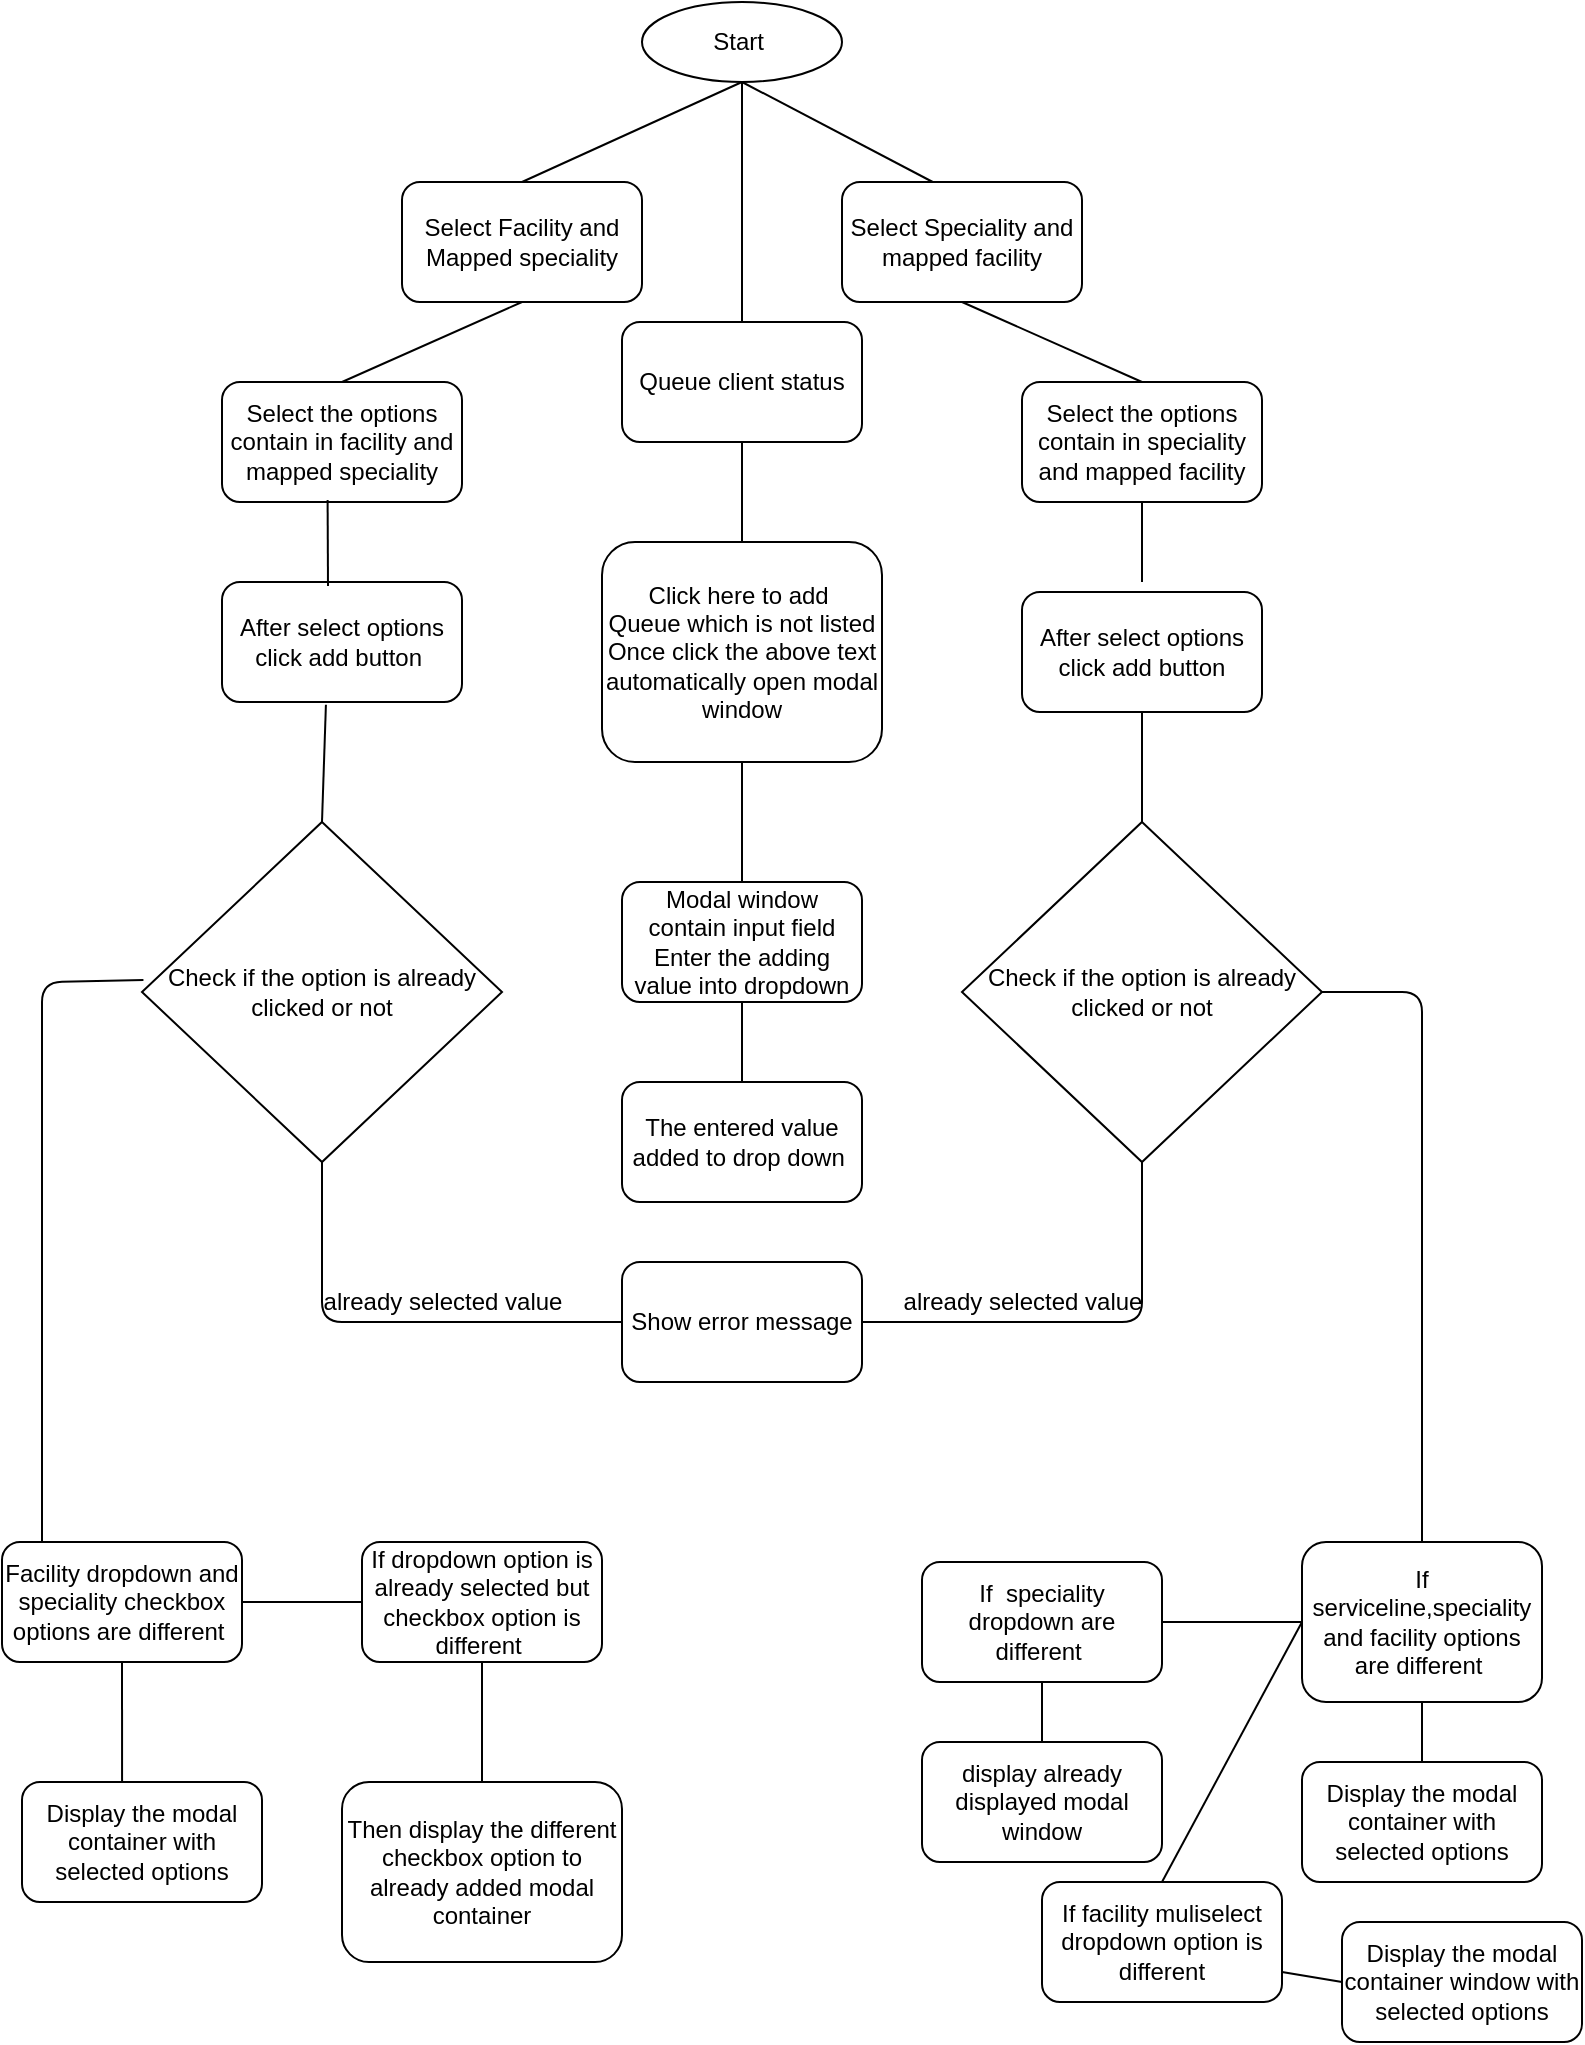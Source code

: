 <mxfile version="14.8.4" type="device"><diagram id="teOmSvKRHDPcuqbXD6gI" name="Page-1"><mxGraphModel dx="1038" dy="1647" grid="1" gridSize="10" guides="1" tooltips="1" connect="1" arrows="1" fold="1" page="1" pageScale="1" pageWidth="850" pageHeight="1100" math="0" shadow="0"><root><mxCell id="0"/><mxCell id="1" parent="0"/><mxCell id="8WOFq-YUOJisQVyNsEpo-1" value="Start&amp;nbsp;" style="ellipse;whiteSpace=wrap;html=1;" vertex="1" parent="1"><mxGeometry x="340" y="-1090" width="100" height="40" as="geometry"/></mxCell><mxCell id="8WOFq-YUOJisQVyNsEpo-2" value="Select Facility and Mapped speciality" style="rounded=1;whiteSpace=wrap;html=1;" vertex="1" parent="1"><mxGeometry x="220" y="-1000" width="120" height="60" as="geometry"/></mxCell><mxCell id="8WOFq-YUOJisQVyNsEpo-3" value="" style="endArrow=none;html=1;exitX=0.5;exitY=0;exitDx=0;exitDy=0;" edge="1" parent="1" source="8WOFq-YUOJisQVyNsEpo-2"><mxGeometry width="50" height="50" relative="1" as="geometry"><mxPoint x="340" y="-1000" as="sourcePoint"/><mxPoint x="390" y="-1050" as="targetPoint"/></mxGeometry></mxCell><mxCell id="8WOFq-YUOJisQVyNsEpo-4" value="" style="endArrow=none;html=1;entryX=0.4;entryY=0.023;entryDx=0;entryDy=0;entryPerimeter=0;" edge="1" parent="1" target="8WOFq-YUOJisQVyNsEpo-5"><mxGeometry width="50" height="50" relative="1" as="geometry"><mxPoint x="390" y="-1050" as="sourcePoint"/><mxPoint x="390" y="-1050" as="targetPoint"/></mxGeometry></mxCell><mxCell id="8WOFq-YUOJisQVyNsEpo-5" value="Select Speciality and mapped facility" style="rounded=1;whiteSpace=wrap;html=1;" vertex="1" parent="1"><mxGeometry x="440" y="-1000" width="120" height="60" as="geometry"/></mxCell><mxCell id="8WOFq-YUOJisQVyNsEpo-6" value="Select the options contain in facility and mapped speciality" style="rounded=1;whiteSpace=wrap;html=1;" vertex="1" parent="1"><mxGeometry x="130" y="-900" width="120" height="60" as="geometry"/></mxCell><mxCell id="8WOFq-YUOJisQVyNsEpo-7" value="" style="endArrow=none;html=1;exitX=0.5;exitY=0;exitDx=0;exitDy=0;" edge="1" parent="1" source="8WOFq-YUOJisQVyNsEpo-6"><mxGeometry width="50" height="50" relative="1" as="geometry"><mxPoint x="230" y="-890" as="sourcePoint"/><mxPoint x="280" y="-940" as="targetPoint"/></mxGeometry></mxCell><mxCell id="8WOFq-YUOJisQVyNsEpo-8" value="Select the options contain in speciality and mapped facility" style="rounded=1;whiteSpace=wrap;html=1;" vertex="1" parent="1"><mxGeometry x="530" y="-900" width="120" height="60" as="geometry"/></mxCell><mxCell id="8WOFq-YUOJisQVyNsEpo-9" value="" style="endArrow=none;html=1;exitX=0.5;exitY=0;exitDx=0;exitDy=0;" edge="1" parent="1" source="8WOFq-YUOJisQVyNsEpo-8"><mxGeometry width="50" height="50" relative="1" as="geometry"><mxPoint x="450" y="-890" as="sourcePoint"/><mxPoint x="500" y="-940" as="targetPoint"/></mxGeometry></mxCell><mxCell id="8WOFq-YUOJisQVyNsEpo-10" value="Queue client status" style="rounded=1;whiteSpace=wrap;html=1;" vertex="1" parent="1"><mxGeometry x="330" y="-930" width="120" height="60" as="geometry"/></mxCell><mxCell id="8WOFq-YUOJisQVyNsEpo-11" value="" style="endArrow=none;html=1;" edge="1" parent="1"><mxGeometry width="50" height="50" relative="1" as="geometry"><mxPoint x="390" y="-930" as="sourcePoint"/><mxPoint x="390" y="-1050" as="targetPoint"/></mxGeometry></mxCell><mxCell id="8WOFq-YUOJisQVyNsEpo-12" value="Click here to add&amp;nbsp;&lt;br&gt;Queue which is not listed&lt;br&gt;Once click the above text&lt;br&gt;automatically open modal window" style="rounded=1;whiteSpace=wrap;html=1;" vertex="1" parent="1"><mxGeometry x="320" y="-820" width="140" height="110" as="geometry"/></mxCell><mxCell id="8WOFq-YUOJisQVyNsEpo-13" value="" style="endArrow=none;html=1;entryX=0.5;entryY=1;entryDx=0;entryDy=0;" edge="1" parent="1" target="8WOFq-YUOJisQVyNsEpo-10"><mxGeometry width="50" height="50" relative="1" as="geometry"><mxPoint x="390" y="-820" as="sourcePoint"/><mxPoint x="450" y="-870" as="targetPoint"/></mxGeometry></mxCell><mxCell id="8WOFq-YUOJisQVyNsEpo-14" value="Modal window contain input field Enter the adding value into dropdown" style="rounded=1;whiteSpace=wrap;html=1;" vertex="1" parent="1"><mxGeometry x="330" y="-650" width="120" height="60" as="geometry"/></mxCell><mxCell id="8WOFq-YUOJisQVyNsEpo-15" value="" style="endArrow=none;html=1;entryX=0.5;entryY=1;entryDx=0;entryDy=0;exitX=0.5;exitY=0;exitDx=0;exitDy=0;" edge="1" parent="1" source="8WOFq-YUOJisQVyNsEpo-14" target="8WOFq-YUOJisQVyNsEpo-12"><mxGeometry width="50" height="50" relative="1" as="geometry"><mxPoint x="400" y="-570" as="sourcePoint"/><mxPoint x="450" y="-620" as="targetPoint"/></mxGeometry></mxCell><mxCell id="8WOFq-YUOJisQVyNsEpo-16" value="The entered value added to drop down&amp;nbsp;" style="rounded=1;whiteSpace=wrap;html=1;" vertex="1" parent="1"><mxGeometry x="330" y="-550" width="120" height="60" as="geometry"/></mxCell><mxCell id="8WOFq-YUOJisQVyNsEpo-17" value="" style="endArrow=none;html=1;exitX=0.5;exitY=0;exitDx=0;exitDy=0;entryX=0.5;entryY=1;entryDx=0;entryDy=0;" edge="1" parent="1" source="8WOFq-YUOJisQVyNsEpo-16" target="8WOFq-YUOJisQVyNsEpo-14"><mxGeometry width="50" height="50" relative="1" as="geometry"><mxPoint x="400" y="-580" as="sourcePoint"/><mxPoint x="450" y="-630" as="targetPoint"/></mxGeometry></mxCell><mxCell id="8WOFq-YUOJisQVyNsEpo-19" value="After select options click add button&amp;nbsp;" style="rounded=1;whiteSpace=wrap;html=1;" vertex="1" parent="1"><mxGeometry x="130" y="-800" width="120" height="60" as="geometry"/></mxCell><mxCell id="8WOFq-YUOJisQVyNsEpo-20" value="" style="endArrow=none;html=1;entryX=0.44;entryY=0.983;entryDx=0;entryDy=0;entryPerimeter=0;" edge="1" parent="1" target="8WOFq-YUOJisQVyNsEpo-6"><mxGeometry width="50" height="50" relative="1" as="geometry"><mxPoint x="183" y="-798" as="sourcePoint"/><mxPoint x="450" y="-780" as="targetPoint"/></mxGeometry></mxCell><mxCell id="8WOFq-YUOJisQVyNsEpo-21" value="After select options click add button" style="rounded=1;whiteSpace=wrap;html=1;" vertex="1" parent="1"><mxGeometry x="530" y="-795" width="120" height="60" as="geometry"/></mxCell><mxCell id="8WOFq-YUOJisQVyNsEpo-22" value="" style="endArrow=none;html=1;entryX=0.5;entryY=1;entryDx=0;entryDy=0;" edge="1" parent="1" target="8WOFq-YUOJisQVyNsEpo-8"><mxGeometry width="50" height="50" relative="1" as="geometry"><mxPoint x="590" y="-800" as="sourcePoint"/><mxPoint x="450" y="-780" as="targetPoint"/></mxGeometry></mxCell><mxCell id="8WOFq-YUOJisQVyNsEpo-23" value="Check if the option is already clicked or not" style="rhombus;whiteSpace=wrap;html=1;" vertex="1" parent="1"><mxGeometry x="90" y="-680" width="180" height="170" as="geometry"/></mxCell><mxCell id="8WOFq-YUOJisQVyNsEpo-24" value="Check if the option is already clicked or not" style="rhombus;whiteSpace=wrap;html=1;" vertex="1" parent="1"><mxGeometry x="500" y="-680" width="180" height="170" as="geometry"/></mxCell><mxCell id="8WOFq-YUOJisQVyNsEpo-25" value="" style="endArrow=none;html=1;entryX=0.5;entryY=1;entryDx=0;entryDy=0;exitX=0.5;exitY=0;exitDx=0;exitDy=0;" edge="1" parent="1" source="8WOFq-YUOJisQVyNsEpo-24" target="8WOFq-YUOJisQVyNsEpo-21"><mxGeometry width="50" height="50" relative="1" as="geometry"><mxPoint x="400" y="-640" as="sourcePoint"/><mxPoint x="450" y="-690" as="targetPoint"/></mxGeometry></mxCell><mxCell id="8WOFq-YUOJisQVyNsEpo-26" value="" style="endArrow=none;html=1;entryX=0.433;entryY=1.023;entryDx=0;entryDy=0;entryPerimeter=0;exitX=0.5;exitY=0;exitDx=0;exitDy=0;" edge="1" parent="1" source="8WOFq-YUOJisQVyNsEpo-23" target="8WOFq-YUOJisQVyNsEpo-19"><mxGeometry width="50" height="50" relative="1" as="geometry"><mxPoint x="400" y="-640" as="sourcePoint"/><mxPoint x="450" y="-690" as="targetPoint"/></mxGeometry></mxCell><mxCell id="8WOFq-YUOJisQVyNsEpo-28" value="Show error message" style="rounded=1;whiteSpace=wrap;html=1;" vertex="1" parent="1"><mxGeometry x="330" y="-460" width="120" height="60" as="geometry"/></mxCell><mxCell id="8WOFq-YUOJisQVyNsEpo-29" value="" style="endArrow=none;html=1;exitX=1;exitY=0.5;exitDx=0;exitDy=0;" edge="1" parent="1" source="8WOFq-YUOJisQVyNsEpo-28"><mxGeometry width="50" height="50" relative="1" as="geometry"><mxPoint x="400" y="-370" as="sourcePoint"/><mxPoint x="590" y="-510" as="targetPoint"/><Array as="points"><mxPoint x="590" y="-430"/></Array></mxGeometry></mxCell><mxCell id="8WOFq-YUOJisQVyNsEpo-30" value="" style="endArrow=none;html=1;exitX=0;exitY=0.5;exitDx=0;exitDy=0;entryX=0.5;entryY=1;entryDx=0;entryDy=0;" edge="1" parent="1" source="8WOFq-YUOJisQVyNsEpo-28" target="8WOFq-YUOJisQVyNsEpo-23"><mxGeometry width="50" height="50" relative="1" as="geometry"><mxPoint x="400" y="-370" as="sourcePoint"/><mxPoint x="450" y="-420" as="targetPoint"/><Array as="points"><mxPoint x="180" y="-430"/></Array></mxGeometry></mxCell><mxCell id="8WOFq-YUOJisQVyNsEpo-31" value="already selected value" style="text;html=1;align=center;verticalAlign=middle;resizable=0;points=[];autosize=1;strokeColor=none;" vertex="1" parent="1"><mxGeometry x="175" y="-450" width="130" height="20" as="geometry"/></mxCell><mxCell id="8WOFq-YUOJisQVyNsEpo-32" value="already selected value" style="text;html=1;align=center;verticalAlign=middle;resizable=0;points=[];autosize=1;strokeColor=none;" vertex="1" parent="1"><mxGeometry x="465" y="-450" width="130" height="20" as="geometry"/></mxCell><mxCell id="8WOFq-YUOJisQVyNsEpo-33" value="" style="endArrow=none;html=1;entryX=0.004;entryY=0.465;entryDx=0;entryDy=0;entryPerimeter=0;" edge="1" parent="1" target="8WOFq-YUOJisQVyNsEpo-23"><mxGeometry width="50" height="50" relative="1" as="geometry"><mxPoint x="40" y="-320" as="sourcePoint"/><mxPoint x="40" y="-600" as="targetPoint"/><Array as="points"><mxPoint x="40" y="-600"/></Array></mxGeometry></mxCell><mxCell id="8WOFq-YUOJisQVyNsEpo-34" value="" style="endArrow=none;html=1;entryX=1;entryY=0.5;entryDx=0;entryDy=0;" edge="1" parent="1" target="8WOFq-YUOJisQVyNsEpo-24"><mxGeometry width="50" height="50" relative="1" as="geometry"><mxPoint x="730" y="-320" as="sourcePoint"/><mxPoint x="450" y="-420" as="targetPoint"/><Array as="points"><mxPoint x="730" y="-595"/></Array></mxGeometry></mxCell><mxCell id="8WOFq-YUOJisQVyNsEpo-35" value="Facility dropdown and speciality checkbox options are different&amp;nbsp;" style="rounded=1;whiteSpace=wrap;html=1;" vertex="1" parent="1"><mxGeometry x="20" y="-320" width="120" height="60" as="geometry"/></mxCell><mxCell id="8WOFq-YUOJisQVyNsEpo-36" value="Display the modal container with selected options" style="rounded=1;whiteSpace=wrap;html=1;" vertex="1" parent="1"><mxGeometry x="30" y="-200" width="120" height="60" as="geometry"/></mxCell><mxCell id="8WOFq-YUOJisQVyNsEpo-37" value="" style="endArrow=none;html=1;entryX=0.5;entryY=1;entryDx=0;entryDy=0;exitX=0.417;exitY=0;exitDx=0;exitDy=0;exitPerimeter=0;" edge="1" parent="1" source="8WOFq-YUOJisQVyNsEpo-36" target="8WOFq-YUOJisQVyNsEpo-35"><mxGeometry width="50" height="50" relative="1" as="geometry"><mxPoint x="400" y="-120" as="sourcePoint"/><mxPoint x="450" y="-170" as="targetPoint"/></mxGeometry></mxCell><mxCell id="8WOFq-YUOJisQVyNsEpo-38" value="If dropdown option is already selected but checkbox option is different&amp;nbsp;" style="rounded=1;whiteSpace=wrap;html=1;" vertex="1" parent="1"><mxGeometry x="200" y="-320" width="120" height="60" as="geometry"/></mxCell><mxCell id="8WOFq-YUOJisQVyNsEpo-39" value="Then display the different checkbox option to already added modal container" style="rounded=1;whiteSpace=wrap;html=1;" vertex="1" parent="1"><mxGeometry x="190" y="-200" width="140" height="90" as="geometry"/></mxCell><mxCell id="8WOFq-YUOJisQVyNsEpo-40" value="" style="endArrow=none;html=1;exitX=1;exitY=0.5;exitDx=0;exitDy=0;entryX=0;entryY=0.5;entryDx=0;entryDy=0;" edge="1" parent="1" source="8WOFq-YUOJisQVyNsEpo-35" target="8WOFq-YUOJisQVyNsEpo-38"><mxGeometry width="50" height="50" relative="1" as="geometry"><mxPoint x="150" y="-290" as="sourcePoint"/><mxPoint x="200" y="-340" as="targetPoint"/></mxGeometry></mxCell><mxCell id="8WOFq-YUOJisQVyNsEpo-41" value="" style="endArrow=none;html=1;exitX=0.5;exitY=0;exitDx=0;exitDy=0;" edge="1" parent="1" source="8WOFq-YUOJisQVyNsEpo-39"><mxGeometry width="50" height="50" relative="1" as="geometry"><mxPoint x="210" y="-210" as="sourcePoint"/><mxPoint x="260" y="-260" as="targetPoint"/></mxGeometry></mxCell><mxCell id="8WOFq-YUOJisQVyNsEpo-42" value="If serviceline,speciality and facility options are different&amp;nbsp;" style="rounded=1;whiteSpace=wrap;html=1;" vertex="1" parent="1"><mxGeometry x="670" y="-320" width="120" height="80" as="geometry"/></mxCell><mxCell id="8WOFq-YUOJisQVyNsEpo-43" value="&lt;span&gt;Display the modal container with selected options&lt;/span&gt;" style="rounded=1;whiteSpace=wrap;html=1;" vertex="1" parent="1"><mxGeometry x="670" y="-210" width="120" height="60" as="geometry"/></mxCell><mxCell id="8WOFq-YUOJisQVyNsEpo-44" value="" style="endArrow=none;html=1;exitX=0.5;exitY=0;exitDx=0;exitDy=0;" edge="1" parent="1" source="8WOFq-YUOJisQVyNsEpo-43"><mxGeometry width="50" height="50" relative="1" as="geometry"><mxPoint x="680" y="-190" as="sourcePoint"/><mxPoint x="730" y="-240" as="targetPoint"/></mxGeometry></mxCell><mxCell id="8WOFq-YUOJisQVyNsEpo-45" value="If&amp;nbsp; speciality dropdown are different&amp;nbsp;" style="rounded=1;whiteSpace=wrap;html=1;" vertex="1" parent="1"><mxGeometry x="480" y="-310" width="120" height="60" as="geometry"/></mxCell><mxCell id="8WOFq-YUOJisQVyNsEpo-46" value="" style="endArrow=none;html=1;entryX=0;entryY=0.5;entryDx=0;entryDy=0;exitX=1;exitY=0.5;exitDx=0;exitDy=0;" edge="1" parent="1" source="8WOFq-YUOJisQVyNsEpo-45" target="8WOFq-YUOJisQVyNsEpo-42"><mxGeometry width="50" height="50" relative="1" as="geometry"><mxPoint x="400" y="-220" as="sourcePoint"/><mxPoint x="450" y="-270" as="targetPoint"/></mxGeometry></mxCell><mxCell id="8WOFq-YUOJisQVyNsEpo-47" value="display already displayed modal window" style="rounded=1;whiteSpace=wrap;html=1;" vertex="1" parent="1"><mxGeometry x="480" y="-220" width="120" height="60" as="geometry"/></mxCell><mxCell id="8WOFq-YUOJisQVyNsEpo-48" value="" style="endArrow=none;html=1;entryX=0.5;entryY=1;entryDx=0;entryDy=0;exitX=0.5;exitY=0;exitDx=0;exitDy=0;" edge="1" parent="1" source="8WOFq-YUOJisQVyNsEpo-47" target="8WOFq-YUOJisQVyNsEpo-45"><mxGeometry width="50" height="50" relative="1" as="geometry"><mxPoint x="540" y="-230" as="sourcePoint"/><mxPoint x="450" y="-280" as="targetPoint"/></mxGeometry></mxCell><mxCell id="8WOFq-YUOJisQVyNsEpo-49" value="If facility muliselect dropdown option is different" style="rounded=1;whiteSpace=wrap;html=1;" vertex="1" parent="1"><mxGeometry x="540" y="-150" width="120" height="60" as="geometry"/></mxCell><mxCell id="8WOFq-YUOJisQVyNsEpo-50" value="" style="endArrow=none;html=1;entryX=0;entryY=0.5;entryDx=0;entryDy=0;exitX=0.5;exitY=0;exitDx=0;exitDy=0;" edge="1" parent="1" source="8WOFq-YUOJisQVyNsEpo-49" target="8WOFq-YUOJisQVyNsEpo-42"><mxGeometry width="50" height="50" relative="1" as="geometry"><mxPoint x="400" y="-250" as="sourcePoint"/><mxPoint x="450" y="-300" as="targetPoint"/></mxGeometry></mxCell><mxCell id="8WOFq-YUOJisQVyNsEpo-51" value="Display the modal container window with selected options" style="rounded=1;whiteSpace=wrap;html=1;" vertex="1" parent="1"><mxGeometry x="690" y="-130" width="120" height="60" as="geometry"/></mxCell><mxCell id="8WOFq-YUOJisQVyNsEpo-52" value="" style="endArrow=none;html=1;entryX=0;entryY=0.5;entryDx=0;entryDy=0;exitX=1;exitY=0.75;exitDx=0;exitDy=0;" edge="1" parent="1" source="8WOFq-YUOJisQVyNsEpo-49" target="8WOFq-YUOJisQVyNsEpo-51"><mxGeometry width="50" height="50" relative="1" as="geometry"><mxPoint x="400" y="10" as="sourcePoint"/><mxPoint x="450" y="-40" as="targetPoint"/><Array as="points"/></mxGeometry></mxCell></root></mxGraphModel></diagram></mxfile>